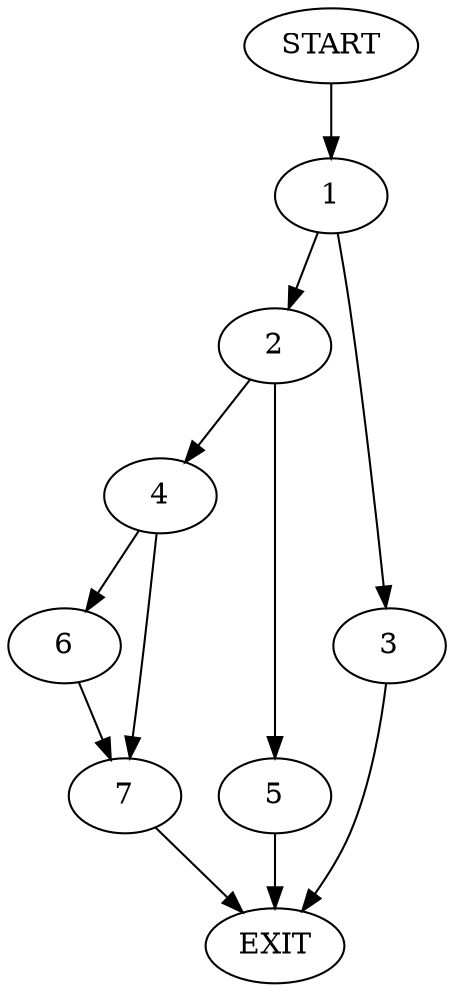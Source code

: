 digraph {
0 [label="START"]
8 [label="EXIT"]
0 -> 1
1 -> 2
1 -> 3
3 -> 8
2 -> 4
2 -> 5
5 -> 8
4 -> 6
4 -> 7
7 -> 8
6 -> 7
}
